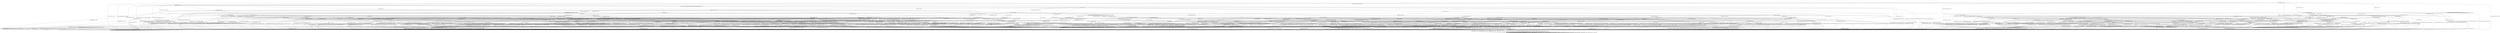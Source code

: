 digraph h14 {
s0 [label="s0"];
s1 [label="s1"];
s2 [label="s2"];
s6 [label="s6"];
s8 [label="s8"];
s13 [label="s13"];
s14 [label="s14"];
s85 [label="s85"];
s3 [label="s3"];
s4 [label="s4"];
s7 [label="s7"];
s9 [label="s9"];
s10 [label="s10"];
s15 [label="s15"];
s16 [label="s16"];
s26 [label="s26"];
s31 [label="s31"];
s77 [label="s77"];
s78 [label="s78"];
s81 [label="s81"];
s86 [label="s86"];
s87 [label="s87"];
s5 [label="s5"];
s11 [label="s11"];
s17 [label="s17"];
s18 [label="s18"];
s27 [label="s27"];
s32 [label="s32"];
s34 [label="s34"];
s44 [label="s44"];
s52 [label="s52"];
s54 [label="s54"];
s79 [label="s79"];
s80 [label="s80"];
s82 [label="s82"];
s83 [label="s83"];
s88 [label="s88"];
s90 [label="s90"];
s92 [label="s92"];
s93 [label="s93"];
s95 [label="s95"];
s100 [label="s100"];
s102 [label="s102"];
s12 [label="s12"];
s19 [label="s19"];
s20 [label="s20"];
s25 [label="s25"];
s28 [label="s28"];
s33 [label="s33"];
s41 [label="s41"];
s43 [label="s43"];
s45 [label="s45"];
s46 [label="s46"];
s48 [label="s48"];
s53 [label="s53"];
s55 [label="s55"];
s59 [label="s59"];
s61 [label="s61"];
s63 [label="s63"];
s84 [label="s84"];
s94 [label="s94"];
s96 [label="s96"];
s97 [label="s97"];
s101 [label="s101"];
s103 [label="s103"];
s104 [label="s104"];
s105 [label="s105"];
s21 [label="s21"];
s22 [label="s22"];
s23 [label="s23"];
s24 [label="s24"];
s30 [label="s30"];
s35 [label="s35"];
s36 [label="s36"];
s37 [label="s37"];
s42 [label="s42"];
s47 [label="s47"];
s49 [label="s49"];
s56 [label="s56"];
s58 [label="s58"];
s60 [label="s60"];
s62 [label="s62"];
s66 [label="s66"];
s68 [label="s68"];
s69 [label="s69"];
s70 [label="s70"];
s89 [label="s89"];
s98 [label="s98"];
s29 [label="s29"];
s38 [label="s38"];
s50 [label="s50"];
s51 [label="s51"];
s57 [label="s57"];
s64 [label="s64"];
s65 [label="s65"];
s67 [label="s67"];
s71 [label="s71"];
s72 [label="s72"];
s75 [label="s75"];
s91 [label="s91"];
s99 [label="s99"];
s39 [label="s39"];
s40 [label="s40"];
s73 [label="s73"];
s74 [label="s74"];
s76 [label="s76"];
s0 -> s1 [label="RSA_CLIENT_HELLO / HELLO_VERIFY_REQUEST"];
s0 -> s2 [label="RSA_CLIENT_KEY_EXCHANGE / TIMEOUT"];
s0 -> s8 [label="CHANGE_CIPHER_SPEC / TIMEOUT"];
s0 -> s13 [label="FINISHED / TIMEOUT"];
s0 -> s0 [label="APPLICATION / TIMEOUT"];
s0 -> s85 [label="CERTIFICATE / TIMEOUT"];
s0 -> s14 [label="EMPTY_CERTIFICATE / TIMEOUT"];
s0 -> s13 [label="CERTIFICATE_VERIFY / TIMEOUT"];
s0 -> s6 [label="Alert(WARNING,CLOSE_NOTIFY) / TIMEOUT"];
s0 -> s6 [label="Alert(FATAL,UNEXPECTED_MESSAGE) / TIMEOUT"];
s1 -> s3 [label="RSA_CLIENT_HELLO / SERVER_HELLO,CERTIFICATE,CERTIFICATE_REQUEST,SERVER_HELLO_DONE"];
s1 -> s4 [label="RSA_CLIENT_KEY_EXCHANGE / TIMEOUT"];
s1 -> s8 [label="CHANGE_CIPHER_SPEC / TIMEOUT"];
s1 -> s9 [label="FINISHED / TIMEOUT"];
s1 -> s1 [label="APPLICATION / TIMEOUT"];
s1 -> s31 [label="CERTIFICATE / TIMEOUT"];
s1 -> s15 [label="EMPTY_CERTIFICATE / TIMEOUT"];
s1 -> s9 [label="CERTIFICATE_VERIFY / TIMEOUT"];
s1 -> s6 [label="Alert(WARNING,CLOSE_NOTIFY) / Alert(WARNING,CLOSE_NOTIFY)"];
s1 -> s6 [label="Alert(FATAL,UNEXPECTED_MESSAGE) / TIMEOUT"];
s2 -> s16 [label="RSA_CLIENT_HELLO / TIMEOUT"];
s2 -> s13 [label="RSA_CLIENT_KEY_EXCHANGE / TIMEOUT"];
s2 -> s10 [label="CHANGE_CIPHER_SPEC / TIMEOUT"];
s2 -> s77 [label="FINISHED / TIMEOUT"];
s2 -> s2 [label="APPLICATION / TIMEOUT"];
s2 -> s81 [label="CERTIFICATE / TIMEOUT"];
s2 -> s81 [label="EMPTY_CERTIFICATE / TIMEOUT"];
s2 -> s86 [label="CERTIFICATE_VERIFY / TIMEOUT"];
s2 -> s6 [label="Alert(WARNING,CLOSE_NOTIFY) / TIMEOUT"];
s2 -> s6 [label="Alert(FATAL,UNEXPECTED_MESSAGE) / TIMEOUT"];
s6 -> s7 [label="RSA_CLIENT_HELLO / TIMEOUT"];
s6 -> s7 [label="RSA_CLIENT_KEY_EXCHANGE / TIMEOUT"];
s6 -> s7 [label="CHANGE_CIPHER_SPEC / TIMEOUT"];
s6 -> s7 [label="FINISHED / TIMEOUT"];
s6 -> s7 [label="APPLICATION / TIMEOUT"];
s6 -> s7 [label="CERTIFICATE / TIMEOUT"];
s6 -> s7 [label="EMPTY_CERTIFICATE / TIMEOUT"];
s6 -> s7 [label="CERTIFICATE_VERIFY / TIMEOUT"];
s6 -> s7 [label="Alert(WARNING,CLOSE_NOTIFY) / TIMEOUT"];
s6 -> s7 [label="Alert(FATAL,UNEXPECTED_MESSAGE) / TIMEOUT"];
s8 -> s8 [label="RSA_CLIENT_HELLO / TIMEOUT"];
s8 -> s8 [label="RSA_CLIENT_KEY_EXCHANGE / TIMEOUT"];
s8 -> s8 [label="CHANGE_CIPHER_SPEC / TIMEOUT"];
s8 -> s8 [label="FINISHED / TIMEOUT"];
s8 -> s8 [label="APPLICATION / TIMEOUT"];
s8 -> s8 [label="CERTIFICATE / TIMEOUT"];
s8 -> s8 [label="EMPTY_CERTIFICATE / TIMEOUT"];
s8 -> s8 [label="CERTIFICATE_VERIFY / TIMEOUT"];
s8 -> s8 [label="Alert(WARNING,CLOSE_NOTIFY) / TIMEOUT"];
s8 -> s8 [label="Alert(FATAL,UNEXPECTED_MESSAGE) / TIMEOUT"];
s13 -> s13 [label="RSA_CLIENT_HELLO / TIMEOUT"];
s13 -> s13 [label="RSA_CLIENT_KEY_EXCHANGE / TIMEOUT"];
s13 -> s8 [label="CHANGE_CIPHER_SPEC / TIMEOUT"];
s13 -> s13 [label="FINISHED / TIMEOUT"];
s13 -> s13 [label="APPLICATION / TIMEOUT"];
s13 -> s13 [label="CERTIFICATE / TIMEOUT"];
s13 -> s13 [label="EMPTY_CERTIFICATE / TIMEOUT"];
s13 -> s13 [label="CERTIFICATE_VERIFY / TIMEOUT"];
s13 -> s6 [label="Alert(WARNING,CLOSE_NOTIFY) / TIMEOUT"];
s13 -> s6 [label="Alert(FATAL,UNEXPECTED_MESSAGE) / TIMEOUT"];
s14 -> s26 [label="RSA_CLIENT_HELLO / TIMEOUT"];
s14 -> s81 [label="RSA_CLIENT_KEY_EXCHANGE / TIMEOUT"];
s14 -> s10 [label="CHANGE_CIPHER_SPEC / TIMEOUT"];
s14 -> s78 [label="FINISHED / TIMEOUT"];
s14 -> s14 [label="APPLICATION / TIMEOUT"];
s14 -> s13 [label="CERTIFICATE / TIMEOUT"];
s14 -> s13 [label="EMPTY_CERTIFICATE / TIMEOUT"];
s14 -> s87 [label="CERTIFICATE_VERIFY / TIMEOUT"];
s14 -> s6 [label="Alert(WARNING,CLOSE_NOTIFY) / TIMEOUT"];
s14 -> s6 [label="Alert(FATAL,UNEXPECTED_MESSAGE) / TIMEOUT"];
s85 -> s85 [label="RSA_CLIENT_HELLO / TIMEOUT"];
s85 -> s85 [label="RSA_CLIENT_KEY_EXCHANGE / TIMEOUT"];
s85 -> s8 [label="CHANGE_CIPHER_SPEC / TIMEOUT"];
s85 -> s85 [label="FINISHED / TIMEOUT"];
s85 -> s85 [label="APPLICATION / TIMEOUT"];
s85 -> s13 [label="CERTIFICATE / TIMEOUT"];
s85 -> s13 [label="EMPTY_CERTIFICATE / TIMEOUT"];
s85 -> s87 [label="CERTIFICATE_VERIFY / TIMEOUT"];
s85 -> s6 [label="Alert(WARNING,CLOSE_NOTIFY) / TIMEOUT"];
s85 -> s6 [label="Alert(FATAL,UNEXPECTED_MESSAGE) / TIMEOUT"];
s3 -> s6 [label="RSA_CLIENT_HELLO / Alert(FATAL,UNEXPECTED_MESSAGE)"];
s3 -> s17 [label="RSA_CLIENT_KEY_EXCHANGE / TIMEOUT"];
s3 -> s8 [label="CHANGE_CIPHER_SPEC / TIMEOUT"];
s3 -> s9 [label="FINISHED / TIMEOUT"];
s3 -> s3 [label="APPLICATION / TIMEOUT"];
s3 -> s102 [label="CERTIFICATE / TIMEOUT"];
s3 -> s11 [label="EMPTY_CERTIFICATE / TIMEOUT"];
s3 -> s9 [label="CERTIFICATE_VERIFY / TIMEOUT"];
s3 -> s6 [label="Alert(WARNING,CLOSE_NOTIFY) / Alert(WARNING,CLOSE_NOTIFY)"];
s3 -> s6 [label="Alert(FATAL,UNEXPECTED_MESSAGE) / TIMEOUT"];
s4 -> s18 [label="RSA_CLIENT_HELLO / TIMEOUT"];
s4 -> s9 [label="RSA_CLIENT_KEY_EXCHANGE / TIMEOUT"];
s4 -> s5 [label="CHANGE_CIPHER_SPEC / TIMEOUT"];
s4 -> s52 [label="FINISHED / TIMEOUT"];
s4 -> s4 [label="APPLICATION / TIMEOUT"];
s4 -> s44 [label="CERTIFICATE / TIMEOUT"];
s4 -> s44 [label="EMPTY_CERTIFICATE / TIMEOUT"];
s4 -> s32 [label="CERTIFICATE_VERIFY / TIMEOUT"];
s4 -> s6 [label="Alert(WARNING,CLOSE_NOTIFY) / Alert(WARNING,CLOSE_NOTIFY)"];
s4 -> s6 [label="Alert(FATAL,UNEXPECTED_MESSAGE) / TIMEOUT"];
s7 -> s7 [label="RSA_CLIENT_HELLO / SOCKET_CLOSED"];
s7 -> s7 [label="RSA_CLIENT_KEY_EXCHANGE / SOCKET_CLOSED"];
s7 -> s7 [label="CHANGE_CIPHER_SPEC / SOCKET_CLOSED"];
s7 -> s7 [label="FINISHED / SOCKET_CLOSED"];
s7 -> s7 [label="APPLICATION / SOCKET_CLOSED"];
s7 -> s7 [label="CERTIFICATE / SOCKET_CLOSED"];
s7 -> s7 [label="EMPTY_CERTIFICATE / SOCKET_CLOSED"];
s7 -> s7 [label="CERTIFICATE_VERIFY / SOCKET_CLOSED"];
s7 -> s7 [label="Alert(WARNING,CLOSE_NOTIFY) / SOCKET_CLOSED"];
s7 -> s7 [label="Alert(FATAL,UNEXPECTED_MESSAGE) / SOCKET_CLOSED"];
s9 -> s9 [label="RSA_CLIENT_HELLO / TIMEOUT"];
s9 -> s9 [label="RSA_CLIENT_KEY_EXCHANGE / TIMEOUT"];
s9 -> s8 [label="CHANGE_CIPHER_SPEC / TIMEOUT"];
s9 -> s9 [label="FINISHED / TIMEOUT"];
s9 -> s9 [label="APPLICATION / TIMEOUT"];
s9 -> s9 [label="CERTIFICATE / TIMEOUT"];
s9 -> s9 [label="EMPTY_CERTIFICATE / TIMEOUT"];
s9 -> s9 [label="CERTIFICATE_VERIFY / TIMEOUT"];
s9 -> s6 [label="Alert(WARNING,CLOSE_NOTIFY) / Alert(WARNING,CLOSE_NOTIFY)"];
s9 -> s6 [label="Alert(FATAL,UNEXPECTED_MESSAGE) / TIMEOUT"];
s10 -> s6 [label="RSA_CLIENT_HELLO / TIMEOUT"];
s10 -> s6 [label="RSA_CLIENT_KEY_EXCHANGE / TIMEOUT"];
s10 -> s8 [label="CHANGE_CIPHER_SPEC / TIMEOUT"];
s10 -> s6 [label="FINISHED / TIMEOUT"];
s10 -> s10 [label="APPLICATION / TIMEOUT"];
s10 -> s6 [label="CERTIFICATE / TIMEOUT"];
s10 -> s6 [label="EMPTY_CERTIFICATE / TIMEOUT"];
s10 -> s6 [label="CERTIFICATE_VERIFY / TIMEOUT"];
s10 -> s10 [label="Alert(WARNING,CLOSE_NOTIFY) / TIMEOUT"];
s10 -> s10 [label="Alert(FATAL,UNEXPECTED_MESSAGE) / TIMEOUT"];
s15 -> s27 [label="RSA_CLIENT_HELLO / TIMEOUT"];
s15 -> s44 [label="RSA_CLIENT_KEY_EXCHANGE / TIMEOUT"];
s15 -> s5 [label="CHANGE_CIPHER_SPEC / TIMEOUT"];
s15 -> s54 [label="FINISHED / TIMEOUT"];
s15 -> s15 [label="APPLICATION / TIMEOUT"];
s15 -> s9 [label="CERTIFICATE / TIMEOUT"];
s15 -> s9 [label="EMPTY_CERTIFICATE / TIMEOUT"];
s15 -> s34 [label="CERTIFICATE_VERIFY / TIMEOUT"];
s15 -> s6 [label="Alert(WARNING,CLOSE_NOTIFY) / Alert(WARNING,CLOSE_NOTIFY)"];
s15 -> s6 [label="Alert(FATAL,UNEXPECTED_MESSAGE) / TIMEOUT"];
s16 -> s13 [label="RSA_CLIENT_HELLO / TIMEOUT"];
s16 -> s13 [label="RSA_CLIENT_KEY_EXCHANGE / TIMEOUT"];
s16 -> s10 [label="CHANGE_CIPHER_SPEC / TIMEOUT"];
s16 -> s79 [label="FINISHED / TIMEOUT"];
s16 -> s16 [label="APPLICATION / TIMEOUT"];
s16 -> s82 [label="CERTIFICATE / TIMEOUT"];
s16 -> s82 [label="EMPTY_CERTIFICATE / TIMEOUT"];
s16 -> s88 [label="CERTIFICATE_VERIFY / TIMEOUT"];
s16 -> s6 [label="Alert(WARNING,CLOSE_NOTIFY) / TIMEOUT"];
s16 -> s6 [label="Alert(FATAL,UNEXPECTED_MESSAGE) / TIMEOUT"];
s26 -> s13 [label="RSA_CLIENT_HELLO / TIMEOUT"];
s26 -> s82 [label="RSA_CLIENT_KEY_EXCHANGE / TIMEOUT"];
s26 -> s10 [label="CHANGE_CIPHER_SPEC / TIMEOUT"];
s26 -> s80 [label="FINISHED / TIMEOUT"];
s26 -> s26 [label="APPLICATION / TIMEOUT"];
s26 -> s13 [label="CERTIFICATE / TIMEOUT"];
s26 -> s13 [label="EMPTY_CERTIFICATE / TIMEOUT"];
s26 -> s90 [label="CERTIFICATE_VERIFY / TIMEOUT"];
s26 -> s6 [label="Alert(WARNING,CLOSE_NOTIFY) / TIMEOUT"];
s26 -> s6 [label="Alert(FATAL,UNEXPECTED_MESSAGE) / TIMEOUT"];
s31 -> s31 [label="RSA_CLIENT_HELLO / TIMEOUT"];
s31 -> s102 [label="RSA_CLIENT_KEY_EXCHANGE / TIMEOUT"];
s31 -> s8 [label="CHANGE_CIPHER_SPEC / TIMEOUT"];
s31 -> s100 [label="FINISHED / TIMEOUT"];
s31 -> s31 [label="APPLICATION / TIMEOUT"];
s31 -> s9 [label="CERTIFICATE / TIMEOUT"];
s31 -> s9 [label="EMPTY_CERTIFICATE / TIMEOUT"];
s31 -> s34 [label="CERTIFICATE_VERIFY / TIMEOUT"];
s31 -> s6 [label="Alert(WARNING,CLOSE_NOTIFY) / Alert(WARNING,CLOSE_NOTIFY)"];
s31 -> s6 [label="Alert(FATAL,UNEXPECTED_MESSAGE) / TIMEOUT"];
s77 -> s79 [label="RSA_CLIENT_HELLO / TIMEOUT"];
s77 -> s13 [label="RSA_CLIENT_KEY_EXCHANGE / TIMEOUT"];
s77 -> s10 [label="CHANGE_CIPHER_SPEC / TIMEOUT"];
s77 -> s13 [label="FINISHED / TIMEOUT"];
s77 -> s77 [label="APPLICATION / TIMEOUT"];
s77 -> s83 [label="CERTIFICATE / TIMEOUT"];
s77 -> s83 [label="EMPTY_CERTIFICATE / TIMEOUT"];
s77 -> s92 [label="CERTIFICATE_VERIFY / TIMEOUT"];
s77 -> s6 [label="Alert(WARNING,CLOSE_NOTIFY) / TIMEOUT"];
s77 -> s6 [label="Alert(FATAL,UNEXPECTED_MESSAGE) / TIMEOUT"];
s78 -> s80 [label="RSA_CLIENT_HELLO / TIMEOUT"];
s78 -> s83 [label="RSA_CLIENT_KEY_EXCHANGE / TIMEOUT"];
s78 -> s10 [label="CHANGE_CIPHER_SPEC / TIMEOUT"];
s78 -> s13 [label="FINISHED / TIMEOUT"];
s78 -> s78 [label="APPLICATION / TIMEOUT"];
s78 -> s13 [label="CERTIFICATE / TIMEOUT"];
s78 -> s13 [label="EMPTY_CERTIFICATE / TIMEOUT"];
s78 -> s93 [label="CERTIFICATE_VERIFY / TIMEOUT"];
s78 -> s6 [label="Alert(WARNING,CLOSE_NOTIFY) / TIMEOUT"];
s78 -> s6 [label="Alert(FATAL,UNEXPECTED_MESSAGE) / TIMEOUT"];
s81 -> s82 [label="RSA_CLIENT_HELLO / TIMEOUT"];
s81 -> s13 [label="RSA_CLIENT_KEY_EXCHANGE / TIMEOUT"];
s81 -> s10 [label="CHANGE_CIPHER_SPEC / TIMEOUT"];
s81 -> s83 [label="FINISHED / TIMEOUT"];
s81 -> s81 [label="APPLICATION / TIMEOUT"];
s81 -> s13 [label="CERTIFICATE / TIMEOUT"];
s81 -> s13 [label="EMPTY_CERTIFICATE / TIMEOUT"];
s81 -> s95 [label="CERTIFICATE_VERIFY / TIMEOUT"];
s81 -> s6 [label="Alert(WARNING,CLOSE_NOTIFY) / TIMEOUT"];
s81 -> s6 [label="Alert(FATAL,UNEXPECTED_MESSAGE) / TIMEOUT"];
s86 -> s88 [label="RSA_CLIENT_HELLO / TIMEOUT"];
s86 -> s13 [label="RSA_CLIENT_KEY_EXCHANGE / TIMEOUT"];
s86 -> s10 [label="CHANGE_CIPHER_SPEC / TIMEOUT"];
s86 -> s92 [label="FINISHED / TIMEOUT"];
s86 -> s86 [label="APPLICATION / TIMEOUT"];
s86 -> s95 [label="CERTIFICATE / TIMEOUT"];
s86 -> s95 [label="EMPTY_CERTIFICATE / TIMEOUT"];
s86 -> s13 [label="CERTIFICATE_VERIFY / TIMEOUT"];
s86 -> s6 [label="Alert(WARNING,CLOSE_NOTIFY) / TIMEOUT"];
s86 -> s6 [label="Alert(FATAL,UNEXPECTED_MESSAGE) / TIMEOUT"];
s87 -> s90 [label="RSA_CLIENT_HELLO / TIMEOUT"];
s87 -> s95 [label="RSA_CLIENT_KEY_EXCHANGE / TIMEOUT"];
s87 -> s10 [label="CHANGE_CIPHER_SPEC / TIMEOUT"];
s87 -> s93 [label="FINISHED / TIMEOUT"];
s87 -> s87 [label="APPLICATION / TIMEOUT"];
s87 -> s13 [label="CERTIFICATE / TIMEOUT"];
s87 -> s13 [label="EMPTY_CERTIFICATE / TIMEOUT"];
s87 -> s13 [label="CERTIFICATE_VERIFY / TIMEOUT"];
s87 -> s6 [label="Alert(WARNING,CLOSE_NOTIFY) / TIMEOUT"];
s87 -> s6 [label="Alert(FATAL,UNEXPECTED_MESSAGE) / TIMEOUT"];
s5 -> s6 [label="RSA_CLIENT_HELLO / Alert(FATAL,UNEXPECTED_MESSAGE)"];
s5 -> s6 [label="RSA_CLIENT_KEY_EXCHANGE / Alert(FATAL,UNEXPECTED_MESSAGE)"];
s5 -> s8 [label="CHANGE_CIPHER_SPEC / TIMEOUT"];
s5 -> s6 [label="FINISHED / Alert(FATAL,UNEXPECTED_MESSAGE)"];
s5 -> s5 [label="APPLICATION / TIMEOUT"];
s5 -> s6 [label="CERTIFICATE / Alert(FATAL,UNEXPECTED_MESSAGE)"];
s5 -> s6 [label="EMPTY_CERTIFICATE / Alert(FATAL,UNEXPECTED_MESSAGE)"];
s5 -> s6 [label="CERTIFICATE_VERIFY / Alert(FATAL,UNEXPECTED_MESSAGE)"];
s5 -> s5 [label="Alert(WARNING,CLOSE_NOTIFY) / TIMEOUT"];
s5 -> s5 [label="Alert(FATAL,UNEXPECTED_MESSAGE) / TIMEOUT"];
s11 -> s25 [label="RSA_CLIENT_HELLO / TIMEOUT"];
s11 -> s45 [label="RSA_CLIENT_KEY_EXCHANGE / TIMEOUT"];
s11 -> s12 [label="CHANGE_CIPHER_SPEC / TIMEOUT"];
s11 -> s53 [label="FINISHED / TIMEOUT"];
s11 -> s11 [label="APPLICATION / TIMEOUT"];
s11 -> s9 [label="CERTIFICATE / TIMEOUT"];
s11 -> s9 [label="EMPTY_CERTIFICATE / TIMEOUT"];
s11 -> s33 [label="CERTIFICATE_VERIFY / TIMEOUT"];
s11 -> s6 [label="Alert(WARNING,CLOSE_NOTIFY) / Alert(WARNING,CLOSE_NOTIFY)"];
s11 -> s6 [label="Alert(FATAL,UNEXPECTED_MESSAGE) / TIMEOUT"];
s17 -> s18 [label="RSA_CLIENT_HELLO / TIMEOUT"];
s17 -> s9 [label="RSA_CLIENT_KEY_EXCHANGE / TIMEOUT"];
s17 -> s19 [label="CHANGE_CIPHER_SPEC / TIMEOUT"];
s17 -> s52 [label="FINISHED / TIMEOUT"];
s17 -> s17 [label="APPLICATION / TIMEOUT"];
s17 -> s28 [label="CERTIFICATE / TIMEOUT"];
s17 -> s45 [label="EMPTY_CERTIFICATE / TIMEOUT"];
s17 -> s20 [label="CERTIFICATE_VERIFY / TIMEOUT"];
s17 -> s6 [label="Alert(WARNING,CLOSE_NOTIFY) / Alert(WARNING,CLOSE_NOTIFY)"];
s17 -> s6 [label="Alert(FATAL,UNEXPECTED_MESSAGE) / TIMEOUT"];
s18 -> s9 [label="RSA_CLIENT_HELLO / TIMEOUT"];
s18 -> s9 [label="RSA_CLIENT_KEY_EXCHANGE / TIMEOUT"];
s18 -> s5 [label="CHANGE_CIPHER_SPEC / TIMEOUT"];
s18 -> s55 [label="FINISHED / TIMEOUT"];
s18 -> s18 [label="APPLICATION / TIMEOUT"];
s18 -> s46 [label="CERTIFICATE / TIMEOUT"];
s18 -> s46 [label="EMPTY_CERTIFICATE / TIMEOUT"];
s18 -> s41 [label="CERTIFICATE_VERIFY / TIMEOUT"];
s18 -> s6 [label="Alert(WARNING,CLOSE_NOTIFY) / Alert(WARNING,CLOSE_NOTIFY)"];
s18 -> s6 [label="Alert(FATAL,UNEXPECTED_MESSAGE) / TIMEOUT"];
s27 -> s9 [label="RSA_CLIENT_HELLO / TIMEOUT"];
s27 -> s46 [label="RSA_CLIENT_KEY_EXCHANGE / TIMEOUT"];
s27 -> s5 [label="CHANGE_CIPHER_SPEC / TIMEOUT"];
s27 -> s59 [label="FINISHED / TIMEOUT"];
s27 -> s27 [label="APPLICATION / TIMEOUT"];
s27 -> s9 [label="CERTIFICATE / TIMEOUT"];
s27 -> s9 [label="EMPTY_CERTIFICATE / TIMEOUT"];
s27 -> s43 [label="CERTIFICATE_VERIFY / TIMEOUT"];
s27 -> s6 [label="Alert(WARNING,CLOSE_NOTIFY) / Alert(WARNING,CLOSE_NOTIFY)"];
s27 -> s6 [label="Alert(FATAL,UNEXPECTED_MESSAGE) / TIMEOUT"];
s32 -> s41 [label="RSA_CLIENT_HELLO / TIMEOUT"];
s32 -> s9 [label="RSA_CLIENT_KEY_EXCHANGE / TIMEOUT"];
s32 -> s5 [label="CHANGE_CIPHER_SPEC / TIMEOUT"];
s32 -> s61 [label="FINISHED / TIMEOUT"];
s32 -> s32 [label="APPLICATION / TIMEOUT"];
s32 -> s48 [label="CERTIFICATE / TIMEOUT"];
s32 -> s48 [label="EMPTY_CERTIFICATE / TIMEOUT"];
s32 -> s9 [label="CERTIFICATE_VERIFY / TIMEOUT"];
s32 -> s6 [label="Alert(WARNING,CLOSE_NOTIFY) / Alert(WARNING,CLOSE_NOTIFY)"];
s32 -> s6 [label="Alert(FATAL,UNEXPECTED_MESSAGE) / TIMEOUT"];
s34 -> s43 [label="RSA_CLIENT_HELLO / TIMEOUT"];
s34 -> s48 [label="RSA_CLIENT_KEY_EXCHANGE / TIMEOUT"];
s34 -> s5 [label="CHANGE_CIPHER_SPEC / TIMEOUT"];
s34 -> s63 [label="FINISHED / TIMEOUT"];
s34 -> s34 [label="APPLICATION / TIMEOUT"];
s34 -> s9 [label="CERTIFICATE / TIMEOUT"];
s34 -> s9 [label="EMPTY_CERTIFICATE / TIMEOUT"];
s34 -> s9 [label="CERTIFICATE_VERIFY / TIMEOUT"];
s34 -> s6 [label="Alert(WARNING,CLOSE_NOTIFY) / Alert(WARNING,CLOSE_NOTIFY)"];
s34 -> s6 [label="Alert(FATAL,UNEXPECTED_MESSAGE) / TIMEOUT"];
s44 -> s46 [label="RSA_CLIENT_HELLO / TIMEOUT"];
s44 -> s9 [label="RSA_CLIENT_KEY_EXCHANGE / TIMEOUT"];
s44 -> s5 [label="CHANGE_CIPHER_SPEC / TIMEOUT"];
s44 -> s60 [label="FINISHED / TIMEOUT"];
s44 -> s44 [label="APPLICATION / TIMEOUT"];
s44 -> s9 [label="CERTIFICATE / TIMEOUT"];
s44 -> s9 [label="EMPTY_CERTIFICATE / TIMEOUT"];
s44 -> s48 [label="CERTIFICATE_VERIFY / TIMEOUT"];
s44 -> s6 [label="Alert(WARNING,CLOSE_NOTIFY) / Alert(WARNING,CLOSE_NOTIFY)"];
s44 -> s6 [label="Alert(FATAL,UNEXPECTED_MESSAGE) / TIMEOUT"];
s52 -> s55 [label="RSA_CLIENT_HELLO / TIMEOUT"];
s52 -> s9 [label="RSA_CLIENT_KEY_EXCHANGE / TIMEOUT"];
s52 -> s5 [label="CHANGE_CIPHER_SPEC / TIMEOUT"];
s52 -> s9 [label="FINISHED / TIMEOUT"];
s52 -> s52 [label="APPLICATION / TIMEOUT"];
s52 -> s60 [label="CERTIFICATE / TIMEOUT"];
s52 -> s60 [label="EMPTY_CERTIFICATE / TIMEOUT"];
s52 -> s61 [label="CERTIFICATE_VERIFY / TIMEOUT"];
s52 -> s6 [label="Alert(WARNING,CLOSE_NOTIFY) / Alert(WARNING,CLOSE_NOTIFY)"];
s52 -> s6 [label="Alert(FATAL,UNEXPECTED_MESSAGE) / TIMEOUT"];
s54 -> s59 [label="RSA_CLIENT_HELLO / TIMEOUT"];
s54 -> s60 [label="RSA_CLIENT_KEY_EXCHANGE / TIMEOUT"];
s54 -> s5 [label="CHANGE_CIPHER_SPEC / TIMEOUT"];
s54 -> s9 [label="FINISHED / TIMEOUT"];
s54 -> s54 [label="APPLICATION / TIMEOUT"];
s54 -> s9 [label="CERTIFICATE / TIMEOUT"];
s54 -> s9 [label="EMPTY_CERTIFICATE / TIMEOUT"];
s54 -> s63 [label="CERTIFICATE_VERIFY / TIMEOUT"];
s54 -> s6 [label="Alert(WARNING,CLOSE_NOTIFY) / Alert(WARNING,CLOSE_NOTIFY)"];
s54 -> s6 [label="Alert(FATAL,UNEXPECTED_MESSAGE) / TIMEOUT"];
s79 -> s13 [label="RSA_CLIENT_HELLO / TIMEOUT"];
s79 -> s13 [label="RSA_CLIENT_KEY_EXCHANGE / TIMEOUT"];
s79 -> s10 [label="CHANGE_CIPHER_SPEC / TIMEOUT"];
s79 -> s13 [label="FINISHED / TIMEOUT"];
s79 -> s79 [label="APPLICATION / TIMEOUT"];
s79 -> s84 [label="CERTIFICATE / TIMEOUT"];
s79 -> s84 [label="EMPTY_CERTIFICATE / TIMEOUT"];
s79 -> s94 [label="CERTIFICATE_VERIFY / TIMEOUT"];
s79 -> s6 [label="Alert(WARNING,CLOSE_NOTIFY) / TIMEOUT"];
s79 -> s6 [label="Alert(FATAL,UNEXPECTED_MESSAGE) / TIMEOUT"];
s80 -> s13 [label="RSA_CLIENT_HELLO / TIMEOUT"];
s80 -> s84 [label="RSA_CLIENT_KEY_EXCHANGE / TIMEOUT"];
s80 -> s10 [label="CHANGE_CIPHER_SPEC / TIMEOUT"];
s80 -> s13 [label="FINISHED / TIMEOUT"];
s80 -> s80 [label="APPLICATION / TIMEOUT"];
s80 -> s13 [label="CERTIFICATE / TIMEOUT"];
s80 -> s13 [label="EMPTY_CERTIFICATE / TIMEOUT"];
s80 -> s80 [label="CERTIFICATE_VERIFY / TIMEOUT"];
s80 -> s6 [label="Alert(WARNING,CLOSE_NOTIFY) / TIMEOUT"];
s80 -> s6 [label="Alert(FATAL,UNEXPECTED_MESSAGE) / TIMEOUT"];
s82 -> s13 [label="RSA_CLIENT_HELLO / TIMEOUT"];
s82 -> s13 [label="RSA_CLIENT_KEY_EXCHANGE / TIMEOUT"];
s82 -> s10 [label="CHANGE_CIPHER_SPEC / TIMEOUT"];
s82 -> s84 [label="FINISHED / TIMEOUT"];
s82 -> s82 [label="APPLICATION / TIMEOUT"];
s82 -> s13 [label="CERTIFICATE / TIMEOUT"];
s82 -> s13 [label="EMPTY_CERTIFICATE / TIMEOUT"];
s82 -> s96 [label="CERTIFICATE_VERIFY / TIMEOUT"];
s82 -> s6 [label="Alert(WARNING,CLOSE_NOTIFY) / TIMEOUT"];
s82 -> s6 [label="Alert(FATAL,UNEXPECTED_MESSAGE) / TIMEOUT"];
s83 -> s84 [label="RSA_CLIENT_HELLO / TIMEOUT"];
s83 -> s13 [label="RSA_CLIENT_KEY_EXCHANGE / TIMEOUT"];
s83 -> s10 [label="CHANGE_CIPHER_SPEC / TIMEOUT"];
s83 -> s13 [label="FINISHED / TIMEOUT"];
s83 -> s83 [label="APPLICATION / TIMEOUT"];
s83 -> s13 [label="CERTIFICATE / TIMEOUT"];
s83 -> s13 [label="EMPTY_CERTIFICATE / TIMEOUT"];
s83 -> s97 [label="CERTIFICATE_VERIFY / TIMEOUT"];
s83 -> s6 [label="Alert(WARNING,CLOSE_NOTIFY) / TIMEOUT"];
s83 -> s6 [label="Alert(FATAL,UNEXPECTED_MESSAGE) / TIMEOUT"];
s88 -> s13 [label="RSA_CLIENT_HELLO / TIMEOUT"];
s88 -> s13 [label="RSA_CLIENT_KEY_EXCHANGE / TIMEOUT"];
s88 -> s10 [label="CHANGE_CIPHER_SPEC / TIMEOUT"];
s88 -> s94 [label="FINISHED / TIMEOUT"];
s88 -> s88 [label="APPLICATION / TIMEOUT"];
s88 -> s96 [label="CERTIFICATE / TIMEOUT"];
s88 -> s96 [label="EMPTY_CERTIFICATE / TIMEOUT"];
s88 -> s13 [label="CERTIFICATE_VERIFY / TIMEOUT"];
s88 -> s6 [label="Alert(WARNING,CLOSE_NOTIFY) / TIMEOUT"];
s88 -> s6 [label="Alert(FATAL,UNEXPECTED_MESSAGE) / TIMEOUT"];
s90 -> s13 [label="RSA_CLIENT_HELLO / TIMEOUT"];
s90 -> s96 [label="RSA_CLIENT_KEY_EXCHANGE / TIMEOUT"];
s90 -> s10 [label="CHANGE_CIPHER_SPEC / TIMEOUT"];
s90 -> s80 [label="FINISHED / TIMEOUT"];
s90 -> s90 [label="APPLICATION / TIMEOUT"];
s90 -> s13 [label="CERTIFICATE / TIMEOUT"];
s90 -> s13 [label="EMPTY_CERTIFICATE / TIMEOUT"];
s90 -> s13 [label="CERTIFICATE_VERIFY / TIMEOUT"];
s90 -> s6 [label="Alert(WARNING,CLOSE_NOTIFY) / TIMEOUT"];
s90 -> s6 [label="Alert(FATAL,UNEXPECTED_MESSAGE) / TIMEOUT"];
s92 -> s94 [label="RSA_CLIENT_HELLO / TIMEOUT"];
s92 -> s13 [label="RSA_CLIENT_KEY_EXCHANGE / TIMEOUT"];
s92 -> s10 [label="CHANGE_CIPHER_SPEC / TIMEOUT"];
s92 -> s13 [label="FINISHED / TIMEOUT"];
s92 -> s92 [label="APPLICATION / TIMEOUT"];
s92 -> s97 [label="CERTIFICATE / TIMEOUT"];
s92 -> s97 [label="EMPTY_CERTIFICATE / TIMEOUT"];
s92 -> s13 [label="CERTIFICATE_VERIFY / TIMEOUT"];
s92 -> s6 [label="Alert(WARNING,CLOSE_NOTIFY) / TIMEOUT"];
s92 -> s6 [label="Alert(FATAL,UNEXPECTED_MESSAGE) / TIMEOUT"];
s93 -> s80 [label="RSA_CLIENT_HELLO / TIMEOUT"];
s93 -> s97 [label="RSA_CLIENT_KEY_EXCHANGE / TIMEOUT"];
s93 -> s10 [label="CHANGE_CIPHER_SPEC / TIMEOUT"];
s93 -> s13 [label="FINISHED / TIMEOUT"];
s93 -> s93 [label="APPLICATION / TIMEOUT"];
s93 -> s13 [label="CERTIFICATE / TIMEOUT"];
s93 -> s13 [label="EMPTY_CERTIFICATE / TIMEOUT"];
s93 -> s13 [label="CERTIFICATE_VERIFY / TIMEOUT"];
s93 -> s6 [label="Alert(WARNING,CLOSE_NOTIFY) / TIMEOUT"];
s93 -> s6 [label="Alert(FATAL,UNEXPECTED_MESSAGE) / TIMEOUT"];
s95 -> s96 [label="RSA_CLIENT_HELLO / TIMEOUT"];
s95 -> s13 [label="RSA_CLIENT_KEY_EXCHANGE / TIMEOUT"];
s95 -> s10 [label="CHANGE_CIPHER_SPEC / TIMEOUT"];
s95 -> s97 [label="FINISHED / TIMEOUT"];
s95 -> s95 [label="APPLICATION / TIMEOUT"];
s95 -> s13 [label="CERTIFICATE / TIMEOUT"];
s95 -> s13 [label="EMPTY_CERTIFICATE / TIMEOUT"];
s95 -> s13 [label="CERTIFICATE_VERIFY / TIMEOUT"];
s95 -> s6 [label="Alert(WARNING,CLOSE_NOTIFY) / TIMEOUT"];
s95 -> s6 [label="Alert(FATAL,UNEXPECTED_MESSAGE) / TIMEOUT"];
s100 -> s101 [label="RSA_CLIENT_HELLO / TIMEOUT"];
s100 -> s103 [label="RSA_CLIENT_KEY_EXCHANGE / TIMEOUT"];
s100 -> s8 [label="CHANGE_CIPHER_SPEC / TIMEOUT"];
s100 -> s9 [label="FINISHED / TIMEOUT"];
s100 -> s100 [label="APPLICATION / TIMEOUT"];
s100 -> s9 [label="CERTIFICATE / TIMEOUT"];
s100 -> s9 [label="EMPTY_CERTIFICATE / TIMEOUT"];
s100 -> s63 [label="CERTIFICATE_VERIFY / TIMEOUT"];
s100 -> s6 [label="Alert(WARNING,CLOSE_NOTIFY) / Alert(WARNING,CLOSE_NOTIFY)"];
s100 -> s6 [label="Alert(FATAL,UNEXPECTED_MESSAGE) / TIMEOUT"];
s102 -> s31 [label="RSA_CLIENT_HELLO / TIMEOUT"];
s102 -> s104 [label="RSA_CLIENT_KEY_EXCHANGE / TIMEOUT"];
s102 -> s8 [label="CHANGE_CIPHER_SPEC / TIMEOUT"];
s102 -> s100 [label="FINISHED / TIMEOUT"];
s102 -> s102 [label="APPLICATION / TIMEOUT"];
s102 -> s9 [label="CERTIFICATE / TIMEOUT"];
s102 -> s9 [label="EMPTY_CERTIFICATE / TIMEOUT"];
s102 -> s105 [label="CERTIFICATE_VERIFY / TIMEOUT"];
s102 -> s6 [label="Alert(WARNING,CLOSE_NOTIFY) / Alert(WARNING,CLOSE_NOTIFY)"];
s102 -> s6 [label="Alert(FATAL,UNEXPECTED_MESSAGE) / TIMEOUT"];
s12 -> s6 [label="RSA_CLIENT_HELLO / Alert(FATAL,BAD_CERTIFICATE)"];
s12 -> s6 [label="RSA_CLIENT_KEY_EXCHANGE / Alert(FATAL,BAD_CERTIFICATE)"];
s12 -> s8 [label="CHANGE_CIPHER_SPEC / TIMEOUT"];
s12 -> s6 [label="FINISHED / Alert(FATAL,BAD_CERTIFICATE)"];
s12 -> s12 [label="APPLICATION / TIMEOUT"];
s12 -> s6 [label="CERTIFICATE / Alert(FATAL,BAD_CERTIFICATE)"];
s12 -> s6 [label="EMPTY_CERTIFICATE / Alert(FATAL,BAD_CERTIFICATE)"];
s12 -> s6 [label="CERTIFICATE_VERIFY / Alert(FATAL,BAD_CERTIFICATE)"];
s12 -> s12 [label="Alert(WARNING,CLOSE_NOTIFY) / TIMEOUT"];
s12 -> s12 [label="Alert(FATAL,UNEXPECTED_MESSAGE) / TIMEOUT"];
s19 -> s89 [label="RSA_CLIENT_HELLO / TIMEOUT"];
s19 -> s9 [label="RSA_CLIENT_KEY_EXCHANGE / TIMEOUT"];
s19 -> s8 [label="CHANGE_CIPHER_SPEC / TIMEOUT"];
s19 -> s21 [label="FINISHED / CHANGE_CIPHER_SPEC,FINISHED,CHANGE_CIPHER_SPEC,FINISHED"];
s19 -> s19 [label="APPLICATION / TIMEOUT"];
s19 -> s35 [label="CERTIFICATE / TIMEOUT"];
s19 -> s36 [label="EMPTY_CERTIFICATE / TIMEOUT"];
s19 -> s22 [label="CERTIFICATE_VERIFY / TIMEOUT"];
s19 -> s19 [label="Alert(WARNING,CLOSE_NOTIFY) / TIMEOUT"];
s19 -> s19 [label="Alert(FATAL,UNEXPECTED_MESSAGE) / TIMEOUT"];
s20 -> s20 [label="RSA_CLIENT_HELLO / TIMEOUT"];
s20 -> s9 [label="RSA_CLIENT_KEY_EXCHANGE / TIMEOUT"];
s20 -> s23 [label="CHANGE_CIPHER_SPEC / TIMEOUT"];
s20 -> s56 [label="FINISHED / TIMEOUT"];
s20 -> s20 [label="APPLICATION / TIMEOUT"];
s20 -> s24 [label="CERTIFICATE / TIMEOUT"];
s20 -> s24 [label="EMPTY_CERTIFICATE / TIMEOUT"];
s20 -> s9 [label="CERTIFICATE_VERIFY / TIMEOUT"];
s20 -> s6 [label="Alert(WARNING,CLOSE_NOTIFY) / Alert(WARNING,CLOSE_NOTIFY)"];
s20 -> s6 [label="Alert(FATAL,UNEXPECTED_MESSAGE) / TIMEOUT"];
s25 -> s9 [label="RSA_CLIENT_HELLO / TIMEOUT"];
s25 -> s47 [label="RSA_CLIENT_KEY_EXCHANGE / TIMEOUT"];
s25 -> s12 [label="CHANGE_CIPHER_SPEC / TIMEOUT"];
s25 -> s58 [label="FINISHED / TIMEOUT"];
s25 -> s25 [label="APPLICATION / TIMEOUT"];
s25 -> s9 [label="CERTIFICATE / TIMEOUT"];
s25 -> s9 [label="EMPTY_CERTIFICATE / TIMEOUT"];
s25 -> s42 [label="CERTIFICATE_VERIFY / TIMEOUT"];
s25 -> s6 [label="Alert(WARNING,CLOSE_NOTIFY) / Alert(WARNING,CLOSE_NOTIFY)"];
s25 -> s6 [label="Alert(FATAL,UNEXPECTED_MESSAGE) / TIMEOUT"];
s28 -> s46 [label="RSA_CLIENT_HELLO / TIMEOUT"];
s28 -> s9 [label="RSA_CLIENT_KEY_EXCHANGE / TIMEOUT"];
s28 -> s30 [label="CHANGE_CIPHER_SPEC / TIMEOUT"];
s28 -> s60 [label="FINISHED / TIMEOUT"];
s28 -> s28 [label="APPLICATION / TIMEOUT"];
s28 -> s9 [label="CERTIFICATE / TIMEOUT"];
s28 -> s9 [label="EMPTY_CERTIFICATE / TIMEOUT"];
s28 -> s37 [label="CERTIFICATE_VERIFY / TIMEOUT"];
s28 -> s6 [label="Alert(WARNING,CLOSE_NOTIFY) / Alert(WARNING,CLOSE_NOTIFY)"];
s28 -> s6 [label="Alert(FATAL,UNEXPECTED_MESSAGE) / TIMEOUT"];
s33 -> s42 [label="RSA_CLIENT_HELLO / TIMEOUT"];
s33 -> s49 [label="RSA_CLIENT_KEY_EXCHANGE / TIMEOUT"];
s33 -> s12 [label="CHANGE_CIPHER_SPEC / TIMEOUT"];
s33 -> s62 [label="FINISHED / TIMEOUT"];
s33 -> s33 [label="APPLICATION / TIMEOUT"];
s33 -> s9 [label="CERTIFICATE / TIMEOUT"];
s33 -> s9 [label="EMPTY_CERTIFICATE / TIMEOUT"];
s33 -> s9 [label="CERTIFICATE_VERIFY / TIMEOUT"];
s33 -> s6 [label="Alert(WARNING,CLOSE_NOTIFY) / Alert(WARNING,CLOSE_NOTIFY)"];
s33 -> s6 [label="Alert(FATAL,UNEXPECTED_MESSAGE) / TIMEOUT"];
s41 -> s9 [label="RSA_CLIENT_HELLO / TIMEOUT"];
s41 -> s9 [label="RSA_CLIENT_KEY_EXCHANGE / TIMEOUT"];
s41 -> s5 [label="CHANGE_CIPHER_SPEC / TIMEOUT"];
s41 -> s66 [label="FINISHED / TIMEOUT"];
s41 -> s41 [label="APPLICATION / TIMEOUT"];
s41 -> s50 [label="CERTIFICATE / TIMEOUT"];
s41 -> s50 [label="EMPTY_CERTIFICATE / TIMEOUT"];
s41 -> s9 [label="CERTIFICATE_VERIFY / TIMEOUT"];
s41 -> s6 [label="Alert(WARNING,CLOSE_NOTIFY) / Alert(WARNING,CLOSE_NOTIFY)"];
s41 -> s6 [label="Alert(FATAL,UNEXPECTED_MESSAGE) / TIMEOUT"];
s43 -> s9 [label="RSA_CLIENT_HELLO / TIMEOUT"];
s43 -> s50 [label="RSA_CLIENT_KEY_EXCHANGE / TIMEOUT"];
s43 -> s5 [label="CHANGE_CIPHER_SPEC / TIMEOUT"];
s43 -> s68 [label="FINISHED / TIMEOUT"];
s43 -> s43 [label="APPLICATION / TIMEOUT"];
s43 -> s9 [label="CERTIFICATE / TIMEOUT"];
s43 -> s9 [label="EMPTY_CERTIFICATE / TIMEOUT"];
s43 -> s9 [label="CERTIFICATE_VERIFY / TIMEOUT"];
s43 -> s6 [label="Alert(WARNING,CLOSE_NOTIFY) / Alert(WARNING,CLOSE_NOTIFY)"];
s43 -> s6 [label="Alert(FATAL,UNEXPECTED_MESSAGE) / TIMEOUT"];
s45 -> s47 [label="RSA_CLIENT_HELLO / TIMEOUT"];
s45 -> s9 [label="RSA_CLIENT_KEY_EXCHANGE / TIMEOUT"];
s45 -> s12 [label="CHANGE_CIPHER_SPEC / TIMEOUT"];
s45 -> s69 [label="FINISHED / TIMEOUT"];
s45 -> s45 [label="APPLICATION / TIMEOUT"];
s45 -> s9 [label="CERTIFICATE / TIMEOUT"];
s45 -> s9 [label="EMPTY_CERTIFICATE / TIMEOUT"];
s45 -> s49 [label="CERTIFICATE_VERIFY / TIMEOUT"];
s45 -> s6 [label="Alert(WARNING,CLOSE_NOTIFY) / Alert(WARNING,CLOSE_NOTIFY)"];
s45 -> s6 [label="Alert(FATAL,UNEXPECTED_MESSAGE) / TIMEOUT"];
s46 -> s9 [label="RSA_CLIENT_HELLO / TIMEOUT"];
s46 -> s9 [label="RSA_CLIENT_KEY_EXCHANGE / TIMEOUT"];
s46 -> s5 [label="CHANGE_CIPHER_SPEC / TIMEOUT"];
s46 -> s70 [label="FINISHED / TIMEOUT"];
s46 -> s46 [label="APPLICATION / TIMEOUT"];
s46 -> s9 [label="CERTIFICATE / TIMEOUT"];
s46 -> s9 [label="EMPTY_CERTIFICATE / TIMEOUT"];
s46 -> s50 [label="CERTIFICATE_VERIFY / TIMEOUT"];
s46 -> s6 [label="Alert(WARNING,CLOSE_NOTIFY) / Alert(WARNING,CLOSE_NOTIFY)"];
s46 -> s6 [label="Alert(FATAL,UNEXPECTED_MESSAGE) / TIMEOUT"];
s48 -> s50 [label="RSA_CLIENT_HELLO / TIMEOUT"];
s48 -> s9 [label="RSA_CLIENT_KEY_EXCHANGE / TIMEOUT"];
s48 -> s5 [label="CHANGE_CIPHER_SPEC / TIMEOUT"];
s48 -> s65 [label="FINISHED / TIMEOUT"];
s48 -> s48 [label="APPLICATION / TIMEOUT"];
s48 -> s9 [label="CERTIFICATE / TIMEOUT"];
s48 -> s9 [label="EMPTY_CERTIFICATE / TIMEOUT"];
s48 -> s9 [label="CERTIFICATE_VERIFY / TIMEOUT"];
s48 -> s6 [label="Alert(WARNING,CLOSE_NOTIFY) / Alert(WARNING,CLOSE_NOTIFY)"];
s48 -> s6 [label="Alert(FATAL,UNEXPECTED_MESSAGE) / TIMEOUT"];
s53 -> s58 [label="RSA_CLIENT_HELLO / TIMEOUT"];
s53 -> s69 [label="RSA_CLIENT_KEY_EXCHANGE / TIMEOUT"];
s53 -> s12 [label="CHANGE_CIPHER_SPEC / TIMEOUT"];
s53 -> s9 [label="FINISHED / TIMEOUT"];
s53 -> s53 [label="APPLICATION / TIMEOUT"];
s53 -> s9 [label="CERTIFICATE / TIMEOUT"];
s53 -> s9 [label="EMPTY_CERTIFICATE / TIMEOUT"];
s53 -> s62 [label="CERTIFICATE_VERIFY / TIMEOUT"];
s53 -> s6 [label="Alert(WARNING,CLOSE_NOTIFY) / Alert(WARNING,CLOSE_NOTIFY)"];
s53 -> s6 [label="Alert(FATAL,UNEXPECTED_MESSAGE) / TIMEOUT"];
s55 -> s9 [label="RSA_CLIENT_HELLO / TIMEOUT"];
s55 -> s9 [label="RSA_CLIENT_KEY_EXCHANGE / TIMEOUT"];
s55 -> s5 [label="CHANGE_CIPHER_SPEC / TIMEOUT"];
s55 -> s9 [label="FINISHED / TIMEOUT"];
s55 -> s55 [label="APPLICATION / TIMEOUT"];
s55 -> s70 [label="CERTIFICATE / TIMEOUT"];
s55 -> s70 [label="EMPTY_CERTIFICATE / TIMEOUT"];
s55 -> s66 [label="CERTIFICATE_VERIFY / TIMEOUT"];
s55 -> s6 [label="Alert(WARNING,CLOSE_NOTIFY) / Alert(WARNING,CLOSE_NOTIFY)"];
s55 -> s6 [label="Alert(FATAL,UNEXPECTED_MESSAGE) / TIMEOUT"];
s59 -> s9 [label="RSA_CLIENT_HELLO / TIMEOUT"];
s59 -> s70 [label="RSA_CLIENT_KEY_EXCHANGE / TIMEOUT"];
s59 -> s5 [label="CHANGE_CIPHER_SPEC / TIMEOUT"];
s59 -> s9 [label="FINISHED / TIMEOUT"];
s59 -> s59 [label="APPLICATION / TIMEOUT"];
s59 -> s9 [label="CERTIFICATE / TIMEOUT"];
s59 -> s9 [label="EMPTY_CERTIFICATE / TIMEOUT"];
s59 -> s68 [label="CERTIFICATE_VERIFY / TIMEOUT"];
s59 -> s6 [label="Alert(WARNING,CLOSE_NOTIFY) / Alert(WARNING,CLOSE_NOTIFY)"];
s59 -> s6 [label="Alert(FATAL,UNEXPECTED_MESSAGE) / TIMEOUT"];
s61 -> s66 [label="RSA_CLIENT_HELLO / TIMEOUT"];
s61 -> s9 [label="RSA_CLIENT_KEY_EXCHANGE / TIMEOUT"];
s61 -> s5 [label="CHANGE_CIPHER_SPEC / TIMEOUT"];
s61 -> s9 [label="FINISHED / TIMEOUT"];
s61 -> s61 [label="APPLICATION / TIMEOUT"];
s61 -> s65 [label="CERTIFICATE / TIMEOUT"];
s61 -> s65 [label="EMPTY_CERTIFICATE / TIMEOUT"];
s61 -> s9 [label="CERTIFICATE_VERIFY / TIMEOUT"];
s61 -> s6 [label="Alert(WARNING,CLOSE_NOTIFY) / Alert(WARNING,CLOSE_NOTIFY)"];
s61 -> s6 [label="Alert(FATAL,UNEXPECTED_MESSAGE) / TIMEOUT"];
s63 -> s68 [label="RSA_CLIENT_HELLO / TIMEOUT"];
s63 -> s65 [label="RSA_CLIENT_KEY_EXCHANGE / TIMEOUT"];
s63 -> s5 [label="CHANGE_CIPHER_SPEC / TIMEOUT"];
s63 -> s9 [label="FINISHED / TIMEOUT"];
s63 -> s63 [label="APPLICATION / TIMEOUT"];
s63 -> s9 [label="CERTIFICATE / TIMEOUT"];
s63 -> s9 [label="EMPTY_CERTIFICATE / TIMEOUT"];
s63 -> s9 [label="CERTIFICATE_VERIFY / TIMEOUT"];
s63 -> s6 [label="Alert(WARNING,CLOSE_NOTIFY) / Alert(WARNING,CLOSE_NOTIFY)"];
s63 -> s6 [label="Alert(FATAL,UNEXPECTED_MESSAGE) / TIMEOUT"];
s84 -> s13 [label="RSA_CLIENT_HELLO / TIMEOUT"];
s84 -> s13 [label="RSA_CLIENT_KEY_EXCHANGE / TIMEOUT"];
s84 -> s10 [label="CHANGE_CIPHER_SPEC / TIMEOUT"];
s84 -> s13 [label="FINISHED / TIMEOUT"];
s84 -> s84 [label="APPLICATION / TIMEOUT"];
s84 -> s13 [label="CERTIFICATE / TIMEOUT"];
s84 -> s13 [label="EMPTY_CERTIFICATE / TIMEOUT"];
s84 -> s98 [label="CERTIFICATE_VERIFY / TIMEOUT"];
s84 -> s6 [label="Alert(WARNING,CLOSE_NOTIFY) / TIMEOUT"];
s84 -> s6 [label="Alert(FATAL,UNEXPECTED_MESSAGE) / TIMEOUT"];
s94 -> s13 [label="RSA_CLIENT_HELLO / TIMEOUT"];
s94 -> s13 [label="RSA_CLIENT_KEY_EXCHANGE / TIMEOUT"];
s94 -> s10 [label="CHANGE_CIPHER_SPEC / TIMEOUT"];
s94 -> s13 [label="FINISHED / TIMEOUT"];
s94 -> s94 [label="APPLICATION / TIMEOUT"];
s94 -> s98 [label="CERTIFICATE / TIMEOUT"];
s94 -> s98 [label="EMPTY_CERTIFICATE / TIMEOUT"];
s94 -> s13 [label="CERTIFICATE_VERIFY / TIMEOUT"];
s94 -> s6 [label="Alert(WARNING,CLOSE_NOTIFY) / TIMEOUT"];
s94 -> s6 [label="Alert(FATAL,UNEXPECTED_MESSAGE) / TIMEOUT"];
s96 -> s13 [label="RSA_CLIENT_HELLO / TIMEOUT"];
s96 -> s13 [label="RSA_CLIENT_KEY_EXCHANGE / TIMEOUT"];
s96 -> s10 [label="CHANGE_CIPHER_SPEC / TIMEOUT"];
s96 -> s98 [label="FINISHED / TIMEOUT"];
s96 -> s96 [label="APPLICATION / TIMEOUT"];
s96 -> s13 [label="CERTIFICATE / TIMEOUT"];
s96 -> s13 [label="EMPTY_CERTIFICATE / TIMEOUT"];
s96 -> s13 [label="CERTIFICATE_VERIFY / TIMEOUT"];
s96 -> s6 [label="Alert(WARNING,CLOSE_NOTIFY) / TIMEOUT"];
s96 -> s6 [label="Alert(FATAL,UNEXPECTED_MESSAGE) / TIMEOUT"];
s97 -> s98 [label="RSA_CLIENT_HELLO / TIMEOUT"];
s97 -> s13 [label="RSA_CLIENT_KEY_EXCHANGE / TIMEOUT"];
s97 -> s10 [label="CHANGE_CIPHER_SPEC / TIMEOUT"];
s97 -> s13 [label="FINISHED / TIMEOUT"];
s97 -> s97 [label="APPLICATION / TIMEOUT"];
s97 -> s13 [label="CERTIFICATE / TIMEOUT"];
s97 -> s13 [label="EMPTY_CERTIFICATE / TIMEOUT"];
s97 -> s13 [label="CERTIFICATE_VERIFY / TIMEOUT"];
s97 -> s6 [label="Alert(WARNING,CLOSE_NOTIFY) / TIMEOUT"];
s97 -> s6 [label="Alert(FATAL,UNEXPECTED_MESSAGE) / TIMEOUT"];
s101 -> s9 [label="RSA_CLIENT_HELLO / TIMEOUT"];
s101 -> s103 [label="RSA_CLIENT_KEY_EXCHANGE / TIMEOUT"];
s101 -> s8 [label="CHANGE_CIPHER_SPEC / TIMEOUT"];
s101 -> s9 [label="FINISHED / TIMEOUT"];
s101 -> s101 [label="APPLICATION / TIMEOUT"];
s101 -> s9 [label="CERTIFICATE / TIMEOUT"];
s101 -> s9 [label="EMPTY_CERTIFICATE / TIMEOUT"];
s101 -> s68 [label="CERTIFICATE_VERIFY / TIMEOUT"];
s101 -> s6 [label="Alert(WARNING,CLOSE_NOTIFY) / Alert(WARNING,CLOSE_NOTIFY)"];
s101 -> s6 [label="Alert(FATAL,UNEXPECTED_MESSAGE) / TIMEOUT"];
s103 -> s103 [label="RSA_CLIENT_HELLO / TIMEOUT"];
s103 -> s9 [label="RSA_CLIENT_KEY_EXCHANGE / TIMEOUT"];
s103 -> s8 [label="CHANGE_CIPHER_SPEC / TIMEOUT"];
s103 -> s9 [label="FINISHED / TIMEOUT"];
s103 -> s103 [label="APPLICATION / TIMEOUT"];
s103 -> s9 [label="CERTIFICATE / TIMEOUT"];
s103 -> s9 [label="EMPTY_CERTIFICATE / TIMEOUT"];
s103 -> s65 [label="CERTIFICATE_VERIFY / TIMEOUT"];
s103 -> s6 [label="Alert(WARNING,CLOSE_NOTIFY) / Alert(WARNING,CLOSE_NOTIFY)"];
s103 -> s6 [label="Alert(FATAL,UNEXPECTED_MESSAGE) / TIMEOUT"];
s104 -> s102 [label="RSA_CLIENT_HELLO / TIMEOUT"];
s104 -> s9 [label="RSA_CLIENT_KEY_EXCHANGE / TIMEOUT"];
s104 -> s8 [label="CHANGE_CIPHER_SPEC / TIMEOUT"];
s104 -> s103 [label="FINISHED / TIMEOUT"];
s104 -> s104 [label="APPLICATION / TIMEOUT"];
s104 -> s9 [label="CERTIFICATE / TIMEOUT"];
s104 -> s9 [label="EMPTY_CERTIFICATE / TIMEOUT"];
s104 -> s37 [label="CERTIFICATE_VERIFY / TIMEOUT"];
s104 -> s6 [label="Alert(WARNING,CLOSE_NOTIFY) / Alert(WARNING,CLOSE_NOTIFY)"];
s104 -> s6 [label="Alert(FATAL,UNEXPECTED_MESSAGE) / TIMEOUT"];
s105 -> s43 [label="RSA_CLIENT_HELLO / TIMEOUT"];
s105 -> s37 [label="RSA_CLIENT_KEY_EXCHANGE / TIMEOUT"];
s105 -> s5 [label="CHANGE_CIPHER_SPEC / TIMEOUT"];
s105 -> s63 [label="FINISHED / TIMEOUT"];
s105 -> s105 [label="APPLICATION / TIMEOUT"];
s105 -> s9 [label="CERTIFICATE / TIMEOUT"];
s105 -> s9 [label="EMPTY_CERTIFICATE / TIMEOUT"];
s105 -> s9 [label="CERTIFICATE_VERIFY / TIMEOUT"];
s105 -> s6 [label="Alert(WARNING,CLOSE_NOTIFY) / Alert(WARNING,CLOSE_NOTIFY)"];
s105 -> s6 [label="Alert(FATAL,UNEXPECTED_MESSAGE) / TIMEOUT"];
s21 -> s21 [label="RSA_CLIENT_HELLO / TIMEOUT"];
s21 -> s21 [label="RSA_CLIENT_KEY_EXCHANGE / TIMEOUT"];
s21 -> s8 [label="CHANGE_CIPHER_SPEC / TIMEOUT"];
s21 -> s21 [label="FINISHED / TIMEOUT"];
s21 -> s6 [label="APPLICATION / APPLICATION"];
s21 -> s21 [label="CERTIFICATE / TIMEOUT"];
s21 -> s21 [label="EMPTY_CERTIFICATE / TIMEOUT"];
s21 -> s21 [label="CERTIFICATE_VERIFY / TIMEOUT"];
s21 -> s6 [label="Alert(WARNING,CLOSE_NOTIFY) / TIMEOUT"];
s21 -> s6 [label="Alert(FATAL,UNEXPECTED_MESSAGE) / TIMEOUT"];
s22 -> s22 [label="RSA_CLIENT_HELLO / TIMEOUT"];
s22 -> s9 [label="RSA_CLIENT_KEY_EXCHANGE / TIMEOUT"];
s22 -> s23 [label="CHANGE_CIPHER_SPEC / TIMEOUT"];
s22 -> s56 [label="FINISHED / TIMEOUT"];
s22 -> s9 [label="APPLICATION / TIMEOUT"];
s22 -> s29 [label="CERTIFICATE / TIMEOUT"];
s22 -> s29 [label="EMPTY_CERTIFICATE / TIMEOUT"];
s22 -> s9 [label="CERTIFICATE_VERIFY / TIMEOUT"];
s22 -> s6 [label="Alert(WARNING,CLOSE_NOTIFY) / Alert(WARNING,CLOSE_NOTIFY)"];
s22 -> s6 [label="Alert(FATAL,UNEXPECTED_MESSAGE) / TIMEOUT"];
s23 -> s6 [label="RSA_CLIENT_HELLO / Alert(FATAL,HANDSHAKE_FAILURE)"];
s23 -> s6 [label="RSA_CLIENT_KEY_EXCHANGE / Alert(FATAL,HANDSHAKE_FAILURE)"];
s23 -> s8 [label="CHANGE_CIPHER_SPEC / TIMEOUT"];
s23 -> s6 [label="FINISHED / Alert(FATAL,HANDSHAKE_FAILURE)"];
s23 -> s23 [label="APPLICATION / TIMEOUT"];
s23 -> s6 [label="CERTIFICATE / Alert(FATAL,HANDSHAKE_FAILURE)"];
s23 -> s6 [label="EMPTY_CERTIFICATE / Alert(FATAL,HANDSHAKE_FAILURE)"];
s23 -> s6 [label="CERTIFICATE_VERIFY / Alert(FATAL,HANDSHAKE_FAILURE)"];
s23 -> s23 [label="Alert(WARNING,CLOSE_NOTIFY) / TIMEOUT"];
s23 -> s23 [label="Alert(FATAL,UNEXPECTED_MESSAGE) / TIMEOUT"];
s24 -> s24 [label="RSA_CLIENT_HELLO / TIMEOUT"];
s24 -> s9 [label="RSA_CLIENT_KEY_EXCHANGE / TIMEOUT"];
s24 -> s23 [label="CHANGE_CIPHER_SPEC / TIMEOUT"];
s24 -> s57 [label="FINISHED / TIMEOUT"];
s24 -> s24 [label="APPLICATION / TIMEOUT"];
s24 -> s9 [label="CERTIFICATE / TIMEOUT"];
s24 -> s9 [label="EMPTY_CERTIFICATE / TIMEOUT"];
s24 -> s9 [label="CERTIFICATE_VERIFY / TIMEOUT"];
s24 -> s6 [label="Alert(WARNING,CLOSE_NOTIFY) / Alert(WARNING,CLOSE_NOTIFY)"];
s24 -> s6 [label="Alert(FATAL,UNEXPECTED_MESSAGE) / TIMEOUT"];
s30 -> s9 [label="RSA_CLIENT_HELLO / TIMEOUT"];
s30 -> s9 [label="RSA_CLIENT_KEY_EXCHANGE / TIMEOUT"];
s30 -> s8 [label="CHANGE_CIPHER_SPEC / TIMEOUT"];
s30 -> s21 [label="FINISHED / CHANGE_CIPHER_SPEC,FINISHED,CHANGE_CIPHER_SPEC,FINISHED"];
s30 -> s30 [label="APPLICATION / TIMEOUT"];
s30 -> s9 [label="CERTIFICATE / TIMEOUT"];
s30 -> s9 [label="EMPTY_CERTIFICATE / TIMEOUT"];
s30 -> s9 [label="CERTIFICATE_VERIFY / TIMEOUT"];
s30 -> s30 [label="Alert(WARNING,CLOSE_NOTIFY) / TIMEOUT"];
s30 -> s30 [label="Alert(FATAL,UNEXPECTED_MESSAGE) / TIMEOUT"];
s35 -> s91 [label="RSA_CLIENT_HELLO / TIMEOUT"];
s35 -> s9 [label="RSA_CLIENT_KEY_EXCHANGE / TIMEOUT"];
s35 -> s5 [label="CHANGE_CIPHER_SPEC / TIMEOUT"];
s35 -> s38 [label="FINISHED / TIMEOUT"];
s35 -> s9 [label="APPLICATION / TIMEOUT"];
s35 -> s9 [label="CERTIFICATE / TIMEOUT"];
s35 -> s9 [label="EMPTY_CERTIFICATE / TIMEOUT"];
s35 -> s35 [label="CERTIFICATE_VERIFY / TIMEOUT"];
s35 -> s6 [label="Alert(WARNING,CLOSE_NOTIFY) / Alert(WARNING,CLOSE_NOTIFY)"];
s35 -> s6 [label="Alert(FATAL,UNEXPECTED_MESSAGE) / TIMEOUT"];
s36 -> s47 [label="RSA_CLIENT_HELLO / TIMEOUT"];
s36 -> s9 [label="RSA_CLIENT_KEY_EXCHANGE / TIMEOUT"];
s36 -> s12 [label="CHANGE_CIPHER_SPEC / TIMEOUT"];
s36 -> s64 [label="FINISHED / TIMEOUT"];
s36 -> s9 [label="APPLICATION / TIMEOUT"];
s36 -> s9 [label="CERTIFICATE / TIMEOUT"];
s36 -> s9 [label="EMPTY_CERTIFICATE / TIMEOUT"];
s36 -> s49 [label="CERTIFICATE_VERIFY / TIMEOUT"];
s36 -> s6 [label="Alert(WARNING,CLOSE_NOTIFY) / Alert(WARNING,CLOSE_NOTIFY)"];
s36 -> s6 [label="Alert(FATAL,UNEXPECTED_MESSAGE) / TIMEOUT"];
s37 -> s50 [label="RSA_CLIENT_HELLO / TIMEOUT"];
s37 -> s9 [label="RSA_CLIENT_KEY_EXCHANGE / TIMEOUT"];
s37 -> s30 [label="CHANGE_CIPHER_SPEC / TIMEOUT"];
s37 -> s65 [label="FINISHED / TIMEOUT"];
s37 -> s37 [label="APPLICATION / TIMEOUT"];
s37 -> s9 [label="CERTIFICATE / TIMEOUT"];
s37 -> s9 [label="EMPTY_CERTIFICATE / TIMEOUT"];
s37 -> s9 [label="CERTIFICATE_VERIFY / TIMEOUT"];
s37 -> s6 [label="Alert(WARNING,CLOSE_NOTIFY) / Alert(WARNING,CLOSE_NOTIFY)"];
s37 -> s6 [label="Alert(FATAL,UNEXPECTED_MESSAGE) / TIMEOUT"];
s42 -> s9 [label="RSA_CLIENT_HELLO / TIMEOUT"];
s42 -> s51 [label="RSA_CLIENT_KEY_EXCHANGE / TIMEOUT"];
s42 -> s12 [label="CHANGE_CIPHER_SPEC / TIMEOUT"];
s42 -> s67 [label="FINISHED / TIMEOUT"];
s42 -> s42 [label="APPLICATION / TIMEOUT"];
s42 -> s9 [label="CERTIFICATE / TIMEOUT"];
s42 -> s9 [label="EMPTY_CERTIFICATE / TIMEOUT"];
s42 -> s9 [label="CERTIFICATE_VERIFY / TIMEOUT"];
s42 -> s6 [label="Alert(WARNING,CLOSE_NOTIFY) / Alert(WARNING,CLOSE_NOTIFY)"];
s42 -> s6 [label="Alert(FATAL,UNEXPECTED_MESSAGE) / TIMEOUT"];
s47 -> s9 [label="RSA_CLIENT_HELLO / TIMEOUT"];
s47 -> s9 [label="RSA_CLIENT_KEY_EXCHANGE / TIMEOUT"];
s47 -> s12 [label="CHANGE_CIPHER_SPEC / TIMEOUT"];
s47 -> s71 [label="FINISHED / TIMEOUT"];
s47 -> s47 [label="APPLICATION / TIMEOUT"];
s47 -> s9 [label="CERTIFICATE / TIMEOUT"];
s47 -> s9 [label="EMPTY_CERTIFICATE / TIMEOUT"];
s47 -> s51 [label="CERTIFICATE_VERIFY / TIMEOUT"];
s47 -> s6 [label="Alert(WARNING,CLOSE_NOTIFY) / Alert(WARNING,CLOSE_NOTIFY)"];
s47 -> s6 [label="Alert(FATAL,UNEXPECTED_MESSAGE) / TIMEOUT"];
s49 -> s51 [label="RSA_CLIENT_HELLO / TIMEOUT"];
s49 -> s9 [label="RSA_CLIENT_KEY_EXCHANGE / TIMEOUT"];
s49 -> s12 [label="CHANGE_CIPHER_SPEC / TIMEOUT"];
s49 -> s72 [label="FINISHED / TIMEOUT"];
s49 -> s49 [label="APPLICATION / TIMEOUT"];
s49 -> s9 [label="CERTIFICATE / TIMEOUT"];
s49 -> s9 [label="EMPTY_CERTIFICATE / TIMEOUT"];
s49 -> s9 [label="CERTIFICATE_VERIFY / TIMEOUT"];
s49 -> s6 [label="Alert(WARNING,CLOSE_NOTIFY) / Alert(WARNING,CLOSE_NOTIFY)"];
s49 -> s6 [label="Alert(FATAL,UNEXPECTED_MESSAGE) / TIMEOUT"];
s56 -> s75 [label="RSA_CLIENT_HELLO / TIMEOUT"];
s56 -> s9 [label="RSA_CLIENT_KEY_EXCHANGE / TIMEOUT"];
s56 -> s23 [label="CHANGE_CIPHER_SPEC / TIMEOUT"];
s56 -> s9 [label="FINISHED / TIMEOUT"];
s56 -> s56 [label="APPLICATION / TIMEOUT"];
s56 -> s57 [label="CERTIFICATE / TIMEOUT"];
s56 -> s57 [label="EMPTY_CERTIFICATE / TIMEOUT"];
s56 -> s9 [label="CERTIFICATE_VERIFY / TIMEOUT"];
s56 -> s6 [label="Alert(WARNING,CLOSE_NOTIFY) / Alert(WARNING,CLOSE_NOTIFY)"];
s56 -> s6 [label="Alert(FATAL,UNEXPECTED_MESSAGE) / TIMEOUT"];
s58 -> s9 [label="RSA_CLIENT_HELLO / TIMEOUT"];
s58 -> s71 [label="RSA_CLIENT_KEY_EXCHANGE / TIMEOUT"];
s58 -> s12 [label="CHANGE_CIPHER_SPEC / TIMEOUT"];
s58 -> s9 [label="FINISHED / TIMEOUT"];
s58 -> s58 [label="APPLICATION / TIMEOUT"];
s58 -> s9 [label="CERTIFICATE / TIMEOUT"];
s58 -> s9 [label="EMPTY_CERTIFICATE / TIMEOUT"];
s58 -> s67 [label="CERTIFICATE_VERIFY / TIMEOUT"];
s58 -> s6 [label="Alert(WARNING,CLOSE_NOTIFY) / Alert(WARNING,CLOSE_NOTIFY)"];
s58 -> s6 [label="Alert(FATAL,UNEXPECTED_MESSAGE) / TIMEOUT"];
s60 -> s70 [label="RSA_CLIENT_HELLO / TIMEOUT"];
s60 -> s9 [label="RSA_CLIENT_KEY_EXCHANGE / TIMEOUT"];
s60 -> s5 [label="CHANGE_CIPHER_SPEC / TIMEOUT"];
s60 -> s9 [label="FINISHED / TIMEOUT"];
s60 -> s60 [label="APPLICATION / TIMEOUT"];
s60 -> s9 [label="CERTIFICATE / TIMEOUT"];
s60 -> s9 [label="EMPTY_CERTIFICATE / TIMEOUT"];
s60 -> s65 [label="CERTIFICATE_VERIFY / TIMEOUT"];
s60 -> s6 [label="Alert(WARNING,CLOSE_NOTIFY) / Alert(WARNING,CLOSE_NOTIFY)"];
s60 -> s6 [label="Alert(FATAL,UNEXPECTED_MESSAGE) / TIMEOUT"];
s62 -> s67 [label="RSA_CLIENT_HELLO / TIMEOUT"];
s62 -> s72 [label="RSA_CLIENT_KEY_EXCHANGE / TIMEOUT"];
s62 -> s12 [label="CHANGE_CIPHER_SPEC / TIMEOUT"];
s62 -> s9 [label="FINISHED / TIMEOUT"];
s62 -> s62 [label="APPLICATION / TIMEOUT"];
s62 -> s9 [label="CERTIFICATE / TIMEOUT"];
s62 -> s9 [label="EMPTY_CERTIFICATE / TIMEOUT"];
s62 -> s9 [label="CERTIFICATE_VERIFY / TIMEOUT"];
s62 -> s6 [label="Alert(WARNING,CLOSE_NOTIFY) / Alert(WARNING,CLOSE_NOTIFY)"];
s62 -> s6 [label="Alert(FATAL,UNEXPECTED_MESSAGE) / TIMEOUT"];
s66 -> s9 [label="RSA_CLIENT_HELLO / TIMEOUT"];
s66 -> s9 [label="RSA_CLIENT_KEY_EXCHANGE / TIMEOUT"];
s66 -> s5 [label="CHANGE_CIPHER_SPEC / TIMEOUT"];
s66 -> s9 [label="FINISHED / TIMEOUT"];
s66 -> s66 [label="APPLICATION / TIMEOUT"];
s66 -> s73 [label="CERTIFICATE / TIMEOUT"];
s66 -> s73 [label="EMPTY_CERTIFICATE / TIMEOUT"];
s66 -> s9 [label="CERTIFICATE_VERIFY / TIMEOUT"];
s66 -> s6 [label="Alert(WARNING,CLOSE_NOTIFY) / Alert(WARNING,CLOSE_NOTIFY)"];
s66 -> s6 [label="Alert(FATAL,UNEXPECTED_MESSAGE) / TIMEOUT"];
s68 -> s9 [label="RSA_CLIENT_HELLO / TIMEOUT"];
s68 -> s73 [label="RSA_CLIENT_KEY_EXCHANGE / TIMEOUT"];
s68 -> s5 [label="CHANGE_CIPHER_SPEC / TIMEOUT"];
s68 -> s9 [label="FINISHED / TIMEOUT"];
s68 -> s68 [label="APPLICATION / TIMEOUT"];
s68 -> s9 [label="CERTIFICATE / TIMEOUT"];
s68 -> s9 [label="EMPTY_CERTIFICATE / TIMEOUT"];
s68 -> s9 [label="CERTIFICATE_VERIFY / TIMEOUT"];
s68 -> s6 [label="Alert(WARNING,CLOSE_NOTIFY) / Alert(WARNING,CLOSE_NOTIFY)"];
s68 -> s6 [label="Alert(FATAL,UNEXPECTED_MESSAGE) / TIMEOUT"];
s69 -> s71 [label="RSA_CLIENT_HELLO / TIMEOUT"];
s69 -> s9 [label="RSA_CLIENT_KEY_EXCHANGE / TIMEOUT"];
s69 -> s12 [label="CHANGE_CIPHER_SPEC / TIMEOUT"];
s69 -> s9 [label="FINISHED / TIMEOUT"];
s69 -> s69 [label="APPLICATION / TIMEOUT"];
s69 -> s9 [label="CERTIFICATE / TIMEOUT"];
s69 -> s9 [label="EMPTY_CERTIFICATE / TIMEOUT"];
s69 -> s72 [label="CERTIFICATE_VERIFY / TIMEOUT"];
s69 -> s6 [label="Alert(WARNING,CLOSE_NOTIFY) / Alert(WARNING,CLOSE_NOTIFY)"];
s69 -> s6 [label="Alert(FATAL,UNEXPECTED_MESSAGE) / TIMEOUT"];
s70 -> s9 [label="RSA_CLIENT_HELLO / TIMEOUT"];
s70 -> s9 [label="RSA_CLIENT_KEY_EXCHANGE / TIMEOUT"];
s70 -> s5 [label="CHANGE_CIPHER_SPEC / TIMEOUT"];
s70 -> s9 [label="FINISHED / TIMEOUT"];
s70 -> s70 [label="APPLICATION / TIMEOUT"];
s70 -> s9 [label="CERTIFICATE / TIMEOUT"];
s70 -> s9 [label="EMPTY_CERTIFICATE / TIMEOUT"];
s70 -> s73 [label="CERTIFICATE_VERIFY / TIMEOUT"];
s70 -> s6 [label="Alert(WARNING,CLOSE_NOTIFY) / Alert(WARNING,CLOSE_NOTIFY)"];
s70 -> s6 [label="Alert(FATAL,UNEXPECTED_MESSAGE) / TIMEOUT"];
s89 -> s9 [label="RSA_CLIENT_HELLO / TIMEOUT"];
s89 -> s9 [label="RSA_CLIENT_KEY_EXCHANGE / TIMEOUT"];
s89 -> s5 [label="CHANGE_CIPHER_SPEC / TIMEOUT"];
s89 -> s99 [label="FINISHED / TIMEOUT"];
s89 -> s9 [label="APPLICATION / TIMEOUT"];
s89 -> s91 [label="CERTIFICATE / TIMEOUT"];
s89 -> s91 [label="EMPTY_CERTIFICATE / TIMEOUT"];
s89 -> s89 [label="CERTIFICATE_VERIFY / TIMEOUT"];
s89 -> s6 [label="Alert(WARNING,CLOSE_NOTIFY) / Alert(WARNING,CLOSE_NOTIFY)"];
s89 -> s6 [label="Alert(FATAL,UNEXPECTED_MESSAGE) / TIMEOUT"];
s98 -> s13 [label="RSA_CLIENT_HELLO / TIMEOUT"];
s98 -> s13 [label="RSA_CLIENT_KEY_EXCHANGE / TIMEOUT"];
s98 -> s10 [label="CHANGE_CIPHER_SPEC / TIMEOUT"];
s98 -> s13 [label="FINISHED / TIMEOUT"];
s98 -> s98 [label="APPLICATION / TIMEOUT"];
s98 -> s13 [label="CERTIFICATE / TIMEOUT"];
s98 -> s13 [label="EMPTY_CERTIFICATE / TIMEOUT"];
s98 -> s13 [label="CERTIFICATE_VERIFY / TIMEOUT"];
s98 -> s6 [label="Alert(WARNING,CLOSE_NOTIFY) / TIMEOUT"];
s98 -> s6 [label="Alert(FATAL,UNEXPECTED_MESSAGE) / TIMEOUT"];
s29 -> s29 [label="RSA_CLIENT_HELLO / TIMEOUT"];
s29 -> s9 [label="RSA_CLIENT_KEY_EXCHANGE / TIMEOUT"];
s29 -> s23 [label="CHANGE_CIPHER_SPEC / TIMEOUT"];
s29 -> s57 [label="FINISHED / TIMEOUT"];
s29 -> s9 [label="APPLICATION / TIMEOUT"];
s29 -> s9 [label="CERTIFICATE / TIMEOUT"];
s29 -> s9 [label="EMPTY_CERTIFICATE / TIMEOUT"];
s29 -> s9 [label="CERTIFICATE_VERIFY / TIMEOUT"];
s29 -> s6 [label="Alert(WARNING,CLOSE_NOTIFY) / Alert(WARNING,CLOSE_NOTIFY)"];
s29 -> s6 [label="Alert(FATAL,UNEXPECTED_MESSAGE) / TIMEOUT"];
s38 -> s38 [label="RSA_CLIENT_HELLO / TIMEOUT"];
s38 -> s9 [label="RSA_CLIENT_KEY_EXCHANGE / TIMEOUT"];
s38 -> s39 [label="CHANGE_CIPHER_SPEC / TIMEOUT"];
s38 -> s9 [label="FINISHED / TIMEOUT"];
s38 -> s9 [label="APPLICATION / TIMEOUT"];
s38 -> s9 [label="CERTIFICATE / TIMEOUT"];
s38 -> s9 [label="EMPTY_CERTIFICATE / TIMEOUT"];
s38 -> s40 [label="CERTIFICATE_VERIFY / TIMEOUT"];
s38 -> s6 [label="Alert(WARNING,CLOSE_NOTIFY) / Alert(WARNING,CLOSE_NOTIFY)"];
s38 -> s6 [label="Alert(FATAL,UNEXPECTED_MESSAGE) / TIMEOUT"];
s50 -> s9 [label="RSA_CLIENT_HELLO / TIMEOUT"];
s50 -> s9 [label="RSA_CLIENT_KEY_EXCHANGE / TIMEOUT"];
s50 -> s5 [label="CHANGE_CIPHER_SPEC / TIMEOUT"];
s50 -> s73 [label="FINISHED / TIMEOUT"];
s50 -> s50 [label="APPLICATION / TIMEOUT"];
s50 -> s9 [label="CERTIFICATE / TIMEOUT"];
s50 -> s9 [label="EMPTY_CERTIFICATE / TIMEOUT"];
s50 -> s9 [label="CERTIFICATE_VERIFY / TIMEOUT"];
s50 -> s6 [label="Alert(WARNING,CLOSE_NOTIFY) / Alert(WARNING,CLOSE_NOTIFY)"];
s50 -> s6 [label="Alert(FATAL,UNEXPECTED_MESSAGE) / TIMEOUT"];
s51 -> s9 [label="RSA_CLIENT_HELLO / TIMEOUT"];
s51 -> s9 [label="RSA_CLIENT_KEY_EXCHANGE / TIMEOUT"];
s51 -> s12 [label="CHANGE_CIPHER_SPEC / TIMEOUT"];
s51 -> s74 [label="FINISHED / TIMEOUT"];
s51 -> s51 [label="APPLICATION / TIMEOUT"];
s51 -> s9 [label="CERTIFICATE / TIMEOUT"];
s51 -> s9 [label="EMPTY_CERTIFICATE / TIMEOUT"];
s51 -> s9 [label="CERTIFICATE_VERIFY / TIMEOUT"];
s51 -> s6 [label="Alert(WARNING,CLOSE_NOTIFY) / Alert(WARNING,CLOSE_NOTIFY)"];
s51 -> s6 [label="Alert(FATAL,UNEXPECTED_MESSAGE) / TIMEOUT"];
s57 -> s76 [label="RSA_CLIENT_HELLO / TIMEOUT"];
s57 -> s9 [label="RSA_CLIENT_KEY_EXCHANGE / TIMEOUT"];
s57 -> s23 [label="CHANGE_CIPHER_SPEC / TIMEOUT"];
s57 -> s9 [label="FINISHED / TIMEOUT"];
s57 -> s57 [label="APPLICATION / TIMEOUT"];
s57 -> s9 [label="CERTIFICATE / TIMEOUT"];
s57 -> s9 [label="EMPTY_CERTIFICATE / TIMEOUT"];
s57 -> s9 [label="CERTIFICATE_VERIFY / TIMEOUT"];
s57 -> s6 [label="Alert(WARNING,CLOSE_NOTIFY) / Alert(WARNING,CLOSE_NOTIFY)"];
s57 -> s6 [label="Alert(FATAL,UNEXPECTED_MESSAGE) / TIMEOUT"];
s64 -> s64 [label="RSA_CLIENT_HELLO / TIMEOUT"];
s64 -> s9 [label="RSA_CLIENT_KEY_EXCHANGE / TIMEOUT"];
s64 -> s12 [label="CHANGE_CIPHER_SPEC / TIMEOUT"];
s64 -> s9 [label="FINISHED / TIMEOUT"];
s64 -> s9 [label="APPLICATION / TIMEOUT"];
s64 -> s9 [label="CERTIFICATE / TIMEOUT"];
s64 -> s9 [label="EMPTY_CERTIFICATE / TIMEOUT"];
s64 -> s72 [label="CERTIFICATE_VERIFY / TIMEOUT"];
s64 -> s6 [label="Alert(WARNING,CLOSE_NOTIFY) / Alert(WARNING,CLOSE_NOTIFY)"];
s64 -> s6 [label="Alert(FATAL,UNEXPECTED_MESSAGE) / TIMEOUT"];
s65 -> s73 [label="RSA_CLIENT_HELLO / TIMEOUT"];
s65 -> s9 [label="RSA_CLIENT_KEY_EXCHANGE / TIMEOUT"];
s65 -> s5 [label="CHANGE_CIPHER_SPEC / TIMEOUT"];
s65 -> s9 [label="FINISHED / TIMEOUT"];
s65 -> s65 [label="APPLICATION / TIMEOUT"];
s65 -> s9 [label="CERTIFICATE / TIMEOUT"];
s65 -> s9 [label="EMPTY_CERTIFICATE / TIMEOUT"];
s65 -> s9 [label="CERTIFICATE_VERIFY / TIMEOUT"];
s65 -> s6 [label="Alert(WARNING,CLOSE_NOTIFY) / Alert(WARNING,CLOSE_NOTIFY)"];
s65 -> s6 [label="Alert(FATAL,UNEXPECTED_MESSAGE) / TIMEOUT"];
s67 -> s9 [label="RSA_CLIENT_HELLO / TIMEOUT"];
s67 -> s74 [label="RSA_CLIENT_KEY_EXCHANGE / TIMEOUT"];
s67 -> s12 [label="CHANGE_CIPHER_SPEC / TIMEOUT"];
s67 -> s9 [label="FINISHED / TIMEOUT"];
s67 -> s67 [label="APPLICATION / TIMEOUT"];
s67 -> s9 [label="CERTIFICATE / TIMEOUT"];
s67 -> s9 [label="EMPTY_CERTIFICATE / TIMEOUT"];
s67 -> s9 [label="CERTIFICATE_VERIFY / TIMEOUT"];
s67 -> s6 [label="Alert(WARNING,CLOSE_NOTIFY) / Alert(WARNING,CLOSE_NOTIFY)"];
s67 -> s6 [label="Alert(FATAL,UNEXPECTED_MESSAGE) / TIMEOUT"];
s71 -> s9 [label="RSA_CLIENT_HELLO / TIMEOUT"];
s71 -> s9 [label="RSA_CLIENT_KEY_EXCHANGE / TIMEOUT"];
s71 -> s12 [label="CHANGE_CIPHER_SPEC / TIMEOUT"];
s71 -> s9 [label="FINISHED / TIMEOUT"];
s71 -> s71 [label="APPLICATION / TIMEOUT"];
s71 -> s9 [label="CERTIFICATE / TIMEOUT"];
s71 -> s9 [label="EMPTY_CERTIFICATE / TIMEOUT"];
s71 -> s74 [label="CERTIFICATE_VERIFY / TIMEOUT"];
s71 -> s6 [label="Alert(WARNING,CLOSE_NOTIFY) / Alert(WARNING,CLOSE_NOTIFY)"];
s71 -> s6 [label="Alert(FATAL,UNEXPECTED_MESSAGE) / TIMEOUT"];
s72 -> s74 [label="RSA_CLIENT_HELLO / TIMEOUT"];
s72 -> s9 [label="RSA_CLIENT_KEY_EXCHANGE / TIMEOUT"];
s72 -> s12 [label="CHANGE_CIPHER_SPEC / TIMEOUT"];
s72 -> s9 [label="FINISHED / TIMEOUT"];
s72 -> s72 [label="APPLICATION / TIMEOUT"];
s72 -> s9 [label="CERTIFICATE / TIMEOUT"];
s72 -> s9 [label="EMPTY_CERTIFICATE / TIMEOUT"];
s72 -> s9 [label="CERTIFICATE_VERIFY / TIMEOUT"];
s72 -> s6 [label="Alert(WARNING,CLOSE_NOTIFY) / Alert(WARNING,CLOSE_NOTIFY)"];
s72 -> s6 [label="Alert(FATAL,UNEXPECTED_MESSAGE) / TIMEOUT"];
s75 -> s9 [label="RSA_CLIENT_HELLO / TIMEOUT"];
s75 -> s9 [label="RSA_CLIENT_KEY_EXCHANGE / TIMEOUT"];
s75 -> s23 [label="CHANGE_CIPHER_SPEC / TIMEOUT"];
s75 -> s9 [label="FINISHED / TIMEOUT"];
s75 -> s75 [label="APPLICATION / TIMEOUT"];
s75 -> s76 [label="CERTIFICATE / TIMEOUT"];
s75 -> s76 [label="EMPTY_CERTIFICATE / TIMEOUT"];
s75 -> s9 [label="CERTIFICATE_VERIFY / TIMEOUT"];
s75 -> s6 [label="Alert(WARNING,CLOSE_NOTIFY) / Alert(WARNING,CLOSE_NOTIFY)"];
s75 -> s6 [label="Alert(FATAL,UNEXPECTED_MESSAGE) / TIMEOUT"];
s91 -> s9 [label="RSA_CLIENT_HELLO / TIMEOUT"];
s91 -> s9 [label="RSA_CLIENT_KEY_EXCHANGE / TIMEOUT"];
s91 -> s5 [label="CHANGE_CIPHER_SPEC / TIMEOUT"];
s91 -> s70 [label="FINISHED / TIMEOUT"];
s91 -> s9 [label="APPLICATION / TIMEOUT"];
s91 -> s9 [label="CERTIFICATE / TIMEOUT"];
s91 -> s9 [label="EMPTY_CERTIFICATE / TIMEOUT"];
s91 -> s50 [label="CERTIFICATE_VERIFY / TIMEOUT"];
s91 -> s6 [label="Alert(WARNING,CLOSE_NOTIFY) / Alert(WARNING,CLOSE_NOTIFY)"];
s91 -> s6 [label="Alert(FATAL,UNEXPECTED_MESSAGE) / TIMEOUT"];
s99 -> s9 [label="RSA_CLIENT_HELLO / TIMEOUT"];
s99 -> s9 [label="RSA_CLIENT_KEY_EXCHANGE / TIMEOUT"];
s99 -> s5 [label="CHANGE_CIPHER_SPEC / TIMEOUT"];
s99 -> s9 [label="FINISHED / TIMEOUT"];
s99 -> s9 [label="APPLICATION / TIMEOUT"];
s99 -> s70 [label="CERTIFICATE / TIMEOUT"];
s99 -> s70 [label="EMPTY_CERTIFICATE / TIMEOUT"];
s99 -> s99 [label="CERTIFICATE_VERIFY / TIMEOUT"];
s99 -> s6 [label="Alert(WARNING,CLOSE_NOTIFY) / Alert(WARNING,CLOSE_NOTIFY)"];
s99 -> s6 [label="Alert(FATAL,UNEXPECTED_MESSAGE) / TIMEOUT"];
s39 -> s8 [label="RSA_CLIENT_HELLO / CHANGE_CIPHER_SPEC,FINISHED,CHANGE_CIPHER_SPEC,FINISHED"];
s39 -> s8 [label="RSA_CLIENT_KEY_EXCHANGE / CHANGE_CIPHER_SPEC,UNKNOWN_MESSAGE,CHANGE_CIPHER_SPEC,UNKNOWN_MESSAGE"];
s39 -> s8 [label="CHANGE_CIPHER_SPEC / TIMEOUT"];
s39 -> s8 [label="FINISHED / CHANGE_CIPHER_SPEC,FINISHED,CHANGE_CIPHER_SPEC,FINISHED"];
s39 -> s39 [label="APPLICATION / TIMEOUT"];
s39 -> s8 [label="CERTIFICATE / CHANGE_CIPHER_SPEC,FINISHED,CHANGE_CIPHER_SPEC,FINISHED"];
s39 -> s8 [label="EMPTY_CERTIFICATE / CHANGE_CIPHER_SPEC,FINISHED,CHANGE_CIPHER_SPEC,FINISHED"];
s39 -> s8 [label="CERTIFICATE_VERIFY / CHANGE_CIPHER_SPEC,FINISHED,CHANGE_CIPHER_SPEC,FINISHED"];
s39 -> s39 [label="Alert(WARNING,CLOSE_NOTIFY) / TIMEOUT"];
s39 -> s39 [label="Alert(FATAL,UNEXPECTED_MESSAGE) / TIMEOUT"];
s40 -> s40 [label="RSA_CLIENT_HELLO / TIMEOUT"];
s40 -> s9 [label="RSA_CLIENT_KEY_EXCHANGE / TIMEOUT"];
s40 -> s39 [label="CHANGE_CIPHER_SPEC / TIMEOUT"];
s40 -> s9 [label="FINISHED / TIMEOUT"];
s40 -> s9 [label="APPLICATION / TIMEOUT"];
s40 -> s9 [label="CERTIFICATE / TIMEOUT"];
s40 -> s9 [label="EMPTY_CERTIFICATE / TIMEOUT"];
s40 -> s9 [label="CERTIFICATE_VERIFY / TIMEOUT"];
s40 -> s6 [label="Alert(WARNING,CLOSE_NOTIFY) / Alert(WARNING,CLOSE_NOTIFY)"];
s40 -> s6 [label="Alert(FATAL,UNEXPECTED_MESSAGE) / TIMEOUT"];
s73 -> s9 [label="RSA_CLIENT_HELLO / TIMEOUT"];
s73 -> s9 [label="RSA_CLIENT_KEY_EXCHANGE / TIMEOUT"];
s73 -> s5 [label="CHANGE_CIPHER_SPEC / TIMEOUT"];
s73 -> s9 [label="FINISHED / TIMEOUT"];
s73 -> s73 [label="APPLICATION / TIMEOUT"];
s73 -> s9 [label="CERTIFICATE / TIMEOUT"];
s73 -> s9 [label="EMPTY_CERTIFICATE / TIMEOUT"];
s73 -> s9 [label="CERTIFICATE_VERIFY / TIMEOUT"];
s73 -> s6 [label="Alert(WARNING,CLOSE_NOTIFY) / Alert(WARNING,CLOSE_NOTIFY)"];
s73 -> s6 [label="Alert(FATAL,UNEXPECTED_MESSAGE) / TIMEOUT"];
s74 -> s9 [label="RSA_CLIENT_HELLO / TIMEOUT"];
s74 -> s9 [label="RSA_CLIENT_KEY_EXCHANGE / TIMEOUT"];
s74 -> s12 [label="CHANGE_CIPHER_SPEC / TIMEOUT"];
s74 -> s9 [label="FINISHED / TIMEOUT"];
s74 -> s74 [label="APPLICATION / TIMEOUT"];
s74 -> s9 [label="CERTIFICATE / TIMEOUT"];
s74 -> s9 [label="EMPTY_CERTIFICATE / TIMEOUT"];
s74 -> s9 [label="CERTIFICATE_VERIFY / TIMEOUT"];
s74 -> s6 [label="Alert(WARNING,CLOSE_NOTIFY) / Alert(WARNING,CLOSE_NOTIFY)"];
s74 -> s6 [label="Alert(FATAL,UNEXPECTED_MESSAGE) / TIMEOUT"];
s76 -> s9 [label="RSA_CLIENT_HELLO / TIMEOUT"];
s76 -> s9 [label="RSA_CLIENT_KEY_EXCHANGE / TIMEOUT"];
s76 -> s23 [label="CHANGE_CIPHER_SPEC / TIMEOUT"];
s76 -> s9 [label="FINISHED / TIMEOUT"];
s76 -> s76 [label="APPLICATION / TIMEOUT"];
s76 -> s9 [label="CERTIFICATE / TIMEOUT"];
s76 -> s9 [label="EMPTY_CERTIFICATE / TIMEOUT"];
s76 -> s9 [label="CERTIFICATE_VERIFY / TIMEOUT"];
s76 -> s6 [label="Alert(WARNING,CLOSE_NOTIFY) / Alert(WARNING,CLOSE_NOTIFY)"];
s76 -> s6 [label="Alert(FATAL,UNEXPECTED_MESSAGE) / TIMEOUT"];
__start0 [shape=none, label=""];
__start0 -> s0 [label=""];
}
